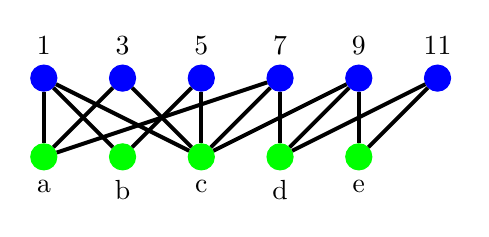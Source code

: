 	 \begin{tikzpicture}
		\node[shape=circle,draw=blue,fill=blue,label=above:$1$] (1) {};
		\node[shape=circle,draw=blue,fill=blue,label=above:$3$] (3) [right of=1] {};
		\node[shape=circle,draw=blue,fill=blue,label=above:$5$] (5) [right of=3] {};
		\node[shape=circle,draw=blue,fill=blue,label=above:$7$] (7) [right of=5] {};
		\node[shape=circle,draw=blue,fill=blue,label=above:$9$] (9) [right of=7] {};
		\node[shape=circle,draw=blue,fill=blue,label=above:$11$] (11) [right of=9] {};
		\node[shape=circle,draw=green,fill=green,label=below:a] (a) [below of=1] {};
		\node[shape=circle,draw=green,fill=green,label=below:b] (b) [below of=3] {};
		\node[shape=circle,draw=green,fill=green,label=below:c] (c) [below of=5] {};
		\node[shape=circle,draw=green,fill=green,label=below:d] (d) [below of=7] {};
		\node[shape=circle,draw=green,fill=green,label=below:e] (e) [below of=9] {};

		\draw (1) [line width=0.5mm] -- (a);
		\draw (1) [line width=0.5mm] -- (b);
		\draw (1) [line width=0.5mm] -- (c);
		\draw (3) [line width=0.5mm] -- (a);
		\draw (3) [line width=0.5mm] -- (c);
		\draw (5) [line width=0.5mm] -- (b);
		\draw (5) [line width=0.5mm] -- (c);
		\draw (7) [line width=0.5mm] -- (a);
		\draw (7) [line width=0.5mm] -- (c);
		\draw (7) [line width=0.5mm] -- (d);
		\draw (9) [line width=0.5mm] -- (c);
		\draw (9) [line width=0.5mm] -- (d);
		\draw (9) [line width=0.5mm] -- (e);
		\draw (11) [line width=0.5mm] -- (d);
		\draw (11) [line width=0.5mm] -- (e);
	\end{tikzpicture}

 